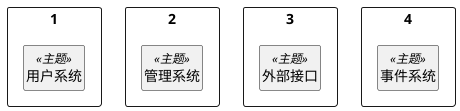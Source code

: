 @startuml PackagePacked
hide empty members
hide <<主题>> circle

package 1 <<Rectangle>> {
  class 用户系统 <<主题>>
}

package 2 <<Rectangle>> {
  class 管理系统 <<主题>>
}

package 3 <<Rectangle>> {
  class 外部接口 <<主题>>
}

package 4 <<Rectangle>> {
  class 事件系统 <<主题>>
}
@enduml

@startuml PackageUnpacked
hide empty members
hide <<主题>> circle

package 1 <<Folder>> {
  class 用户系统 <<主题>> {
    用户
    好友
    好友分组
    聊天信息
  }
}

package 2 <<Folder>> {
  class 管理系统 <<主题>> {
    管理员
    账户管理器
    账户
    配置表
  }
}

package 3 <<Folder>> {
  class 外部接口 <<主题>> {
    外部聊天系统
  }
}

package 4 <<Folder>> {
  class 事件系统 <<主题>> {
    事件
    登录事件
    注册事件
    好友事件
    聊天事件
  }
}
@enduml
